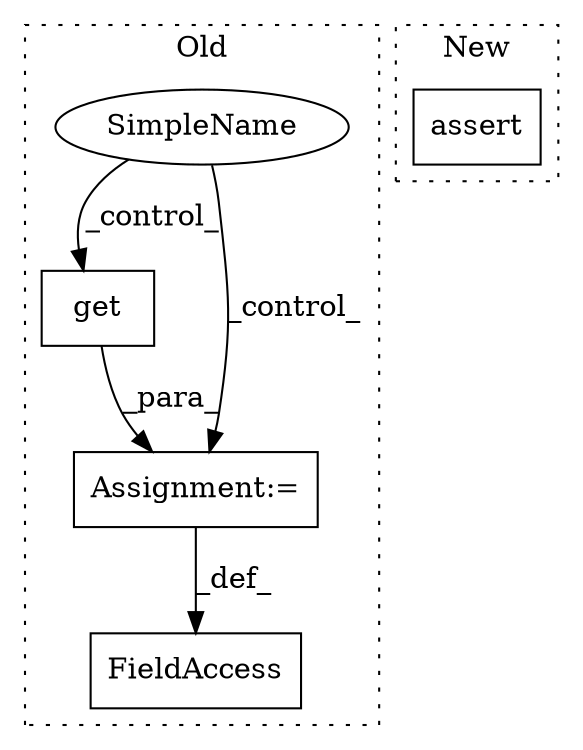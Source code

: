 digraph G {
subgraph cluster0 {
1 [label="get" a="32" s="10827,10906" l="4,1" shape="box"];
3 [label="Assignment:=" a="7" s="10814" l="1" shape="box"];
4 [label="FieldAccess" a="22" s="10803" l="11" shape="box"];
5 [label="SimpleName" a="42" s="" l="" shape="ellipse"];
label = "Old";
style="dotted";
}
subgraph cluster1 {
2 [label="assert" a="6" s="16834" l="7" shape="box"];
label = "New";
style="dotted";
}
1 -> 3 [label="_para_"];
3 -> 4 [label="_def_"];
5 -> 1 [label="_control_"];
5 -> 3 [label="_control_"];
}